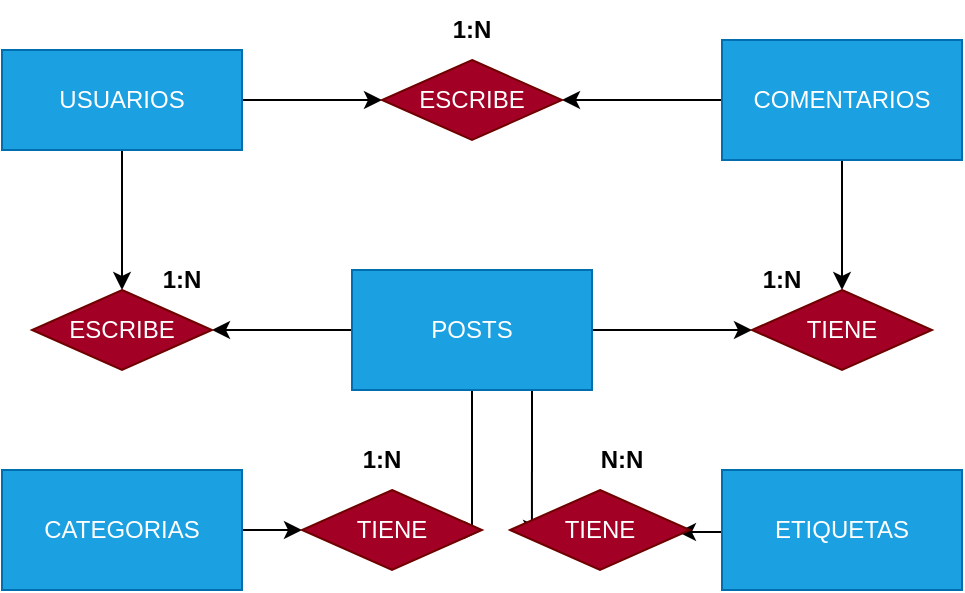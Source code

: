 <mxfile version="17.4.6" type="github">
  <diagram id="6AXaRndndwJPt1MwAMgJ" name="Page-1">
    <mxGraphModel dx="782" dy="406" grid="1" gridSize="10" guides="1" tooltips="1" connect="1" arrows="1" fold="1" page="1" pageScale="1" pageWidth="827" pageHeight="1169" math="0" shadow="0">
      <root>
        <mxCell id="0" />
        <mxCell id="1" parent="0" />
        <mxCell id="so76FGAgOnGqH451jvw7-10" style="edgeStyle=orthogonalEdgeStyle;rounded=0;orthogonalLoop=1;jettySize=auto;html=1;exitX=0.5;exitY=1;exitDx=0;exitDy=0;" edge="1" parent="1" source="so76FGAgOnGqH451jvw7-1" target="so76FGAgOnGqH451jvw7-6">
          <mxGeometry relative="1" as="geometry" />
        </mxCell>
        <mxCell id="so76FGAgOnGqH451jvw7-14" value="" style="edgeStyle=orthogonalEdgeStyle;rounded=0;orthogonalLoop=1;jettySize=auto;html=1;" edge="1" parent="1" source="so76FGAgOnGqH451jvw7-1" target="so76FGAgOnGqH451jvw7-7">
          <mxGeometry relative="1" as="geometry" />
        </mxCell>
        <mxCell id="so76FGAgOnGqH451jvw7-1" value="USUARIOS" style="rounded=0;whiteSpace=wrap;html=1;fillColor=#1ba1e2;fontColor=#ffffff;strokeColor=#006EAF;" vertex="1" parent="1">
          <mxGeometry x="160" y="70" width="120" height="50" as="geometry" />
        </mxCell>
        <mxCell id="so76FGAgOnGqH451jvw7-21" value="" style="edgeStyle=orthogonalEdgeStyle;rounded=0;orthogonalLoop=1;jettySize=auto;html=1;" edge="1" parent="1" source="so76FGAgOnGqH451jvw7-2" target="so76FGAgOnGqH451jvw7-9">
          <mxGeometry relative="1" as="geometry" />
        </mxCell>
        <mxCell id="so76FGAgOnGqH451jvw7-2" value="CATEGORIAS" style="rounded=0;whiteSpace=wrap;html=1;fillColor=#1ba1e2;fontColor=#ffffff;strokeColor=#006EAF;" vertex="1" parent="1">
          <mxGeometry x="160" y="280" width="120" height="60" as="geometry" />
        </mxCell>
        <mxCell id="so76FGAgOnGqH451jvw7-12" value="" style="edgeStyle=orthogonalEdgeStyle;rounded=0;orthogonalLoop=1;jettySize=auto;html=1;" edge="1" parent="1" source="so76FGAgOnGqH451jvw7-3" target="so76FGAgOnGqH451jvw7-6">
          <mxGeometry relative="1" as="geometry" />
        </mxCell>
        <mxCell id="so76FGAgOnGqH451jvw7-18" value="" style="edgeStyle=orthogonalEdgeStyle;rounded=0;orthogonalLoop=1;jettySize=auto;html=1;" edge="1" parent="1" source="so76FGAgOnGqH451jvw7-3" target="so76FGAgOnGqH451jvw7-8">
          <mxGeometry relative="1" as="geometry" />
        </mxCell>
        <mxCell id="so76FGAgOnGqH451jvw7-20" value="" style="edgeStyle=orthogonalEdgeStyle;rounded=0;orthogonalLoop=1;jettySize=auto;html=1;entryX=1;entryY=0.5;entryDx=0;entryDy=0;" edge="1" parent="1" source="so76FGAgOnGqH451jvw7-3" target="so76FGAgOnGqH451jvw7-9">
          <mxGeometry relative="1" as="geometry">
            <Array as="points">
              <mxPoint x="395" y="310" />
            </Array>
          </mxGeometry>
        </mxCell>
        <mxCell id="so76FGAgOnGqH451jvw7-25" style="edgeStyle=orthogonalEdgeStyle;rounded=0;orthogonalLoop=1;jettySize=auto;html=1;exitX=0.75;exitY=1;exitDx=0;exitDy=0;entryX=0.122;entryY=0.6;entryDx=0;entryDy=0;entryPerimeter=0;" edge="1" parent="1" source="so76FGAgOnGqH451jvw7-3" target="so76FGAgOnGqH451jvw7-24">
          <mxGeometry relative="1" as="geometry" />
        </mxCell>
        <mxCell id="so76FGAgOnGqH451jvw7-3" value="POSTS" style="rounded=0;whiteSpace=wrap;html=1;fillColor=#1ba1e2;fontColor=#ffffff;strokeColor=#006EAF;" vertex="1" parent="1">
          <mxGeometry x="335" y="180" width="120" height="60" as="geometry" />
        </mxCell>
        <mxCell id="so76FGAgOnGqH451jvw7-15" value="" style="edgeStyle=orthogonalEdgeStyle;rounded=0;orthogonalLoop=1;jettySize=auto;html=1;" edge="1" parent="1" source="so76FGAgOnGqH451jvw7-4" target="so76FGAgOnGqH451jvw7-7">
          <mxGeometry relative="1" as="geometry" />
        </mxCell>
        <mxCell id="so76FGAgOnGqH451jvw7-17" value="" style="edgeStyle=orthogonalEdgeStyle;rounded=0;orthogonalLoop=1;jettySize=auto;html=1;" edge="1" parent="1" source="so76FGAgOnGqH451jvw7-4" target="so76FGAgOnGqH451jvw7-8">
          <mxGeometry relative="1" as="geometry" />
        </mxCell>
        <mxCell id="so76FGAgOnGqH451jvw7-4" value="COMENTARIOS" style="rounded=0;whiteSpace=wrap;html=1;fillColor=#1ba1e2;fontColor=#ffffff;strokeColor=#006EAF;" vertex="1" parent="1">
          <mxGeometry x="520" y="65" width="120" height="60" as="geometry" />
        </mxCell>
        <mxCell id="so76FGAgOnGqH451jvw7-26" style="edgeStyle=orthogonalEdgeStyle;rounded=0;orthogonalLoop=1;jettySize=auto;html=1;exitX=0;exitY=0.5;exitDx=0;exitDy=0;entryX=0.933;entryY=0.525;entryDx=0;entryDy=0;entryPerimeter=0;" edge="1" parent="1" source="so76FGAgOnGqH451jvw7-5" target="so76FGAgOnGqH451jvw7-24">
          <mxGeometry relative="1" as="geometry">
            <Array as="points">
              <mxPoint x="520" y="311" />
            </Array>
          </mxGeometry>
        </mxCell>
        <mxCell id="so76FGAgOnGqH451jvw7-5" value="ETIQUETAS" style="rounded=0;whiteSpace=wrap;html=1;fillColor=#1ba1e2;fontColor=#ffffff;strokeColor=#006EAF;" vertex="1" parent="1">
          <mxGeometry x="520" y="280" width="120" height="60" as="geometry" />
        </mxCell>
        <mxCell id="so76FGAgOnGqH451jvw7-6" value="ESCRIBE" style="rhombus;whiteSpace=wrap;html=1;fillColor=#a20025;strokeColor=#6F0000;fontColor=#ffffff;" vertex="1" parent="1">
          <mxGeometry x="175" y="190" width="90" height="40" as="geometry" />
        </mxCell>
        <mxCell id="so76FGAgOnGqH451jvw7-7" value="ESCRIBE" style="rhombus;whiteSpace=wrap;html=1;fillColor=#a20025;fontColor=#ffffff;strokeColor=#6F0000;" vertex="1" parent="1">
          <mxGeometry x="350" y="75" width="90" height="40" as="geometry" />
        </mxCell>
        <mxCell id="so76FGAgOnGqH451jvw7-8" value="TIENE" style="rhombus;whiteSpace=wrap;html=1;fillColor=#a20025;fontColor=#ffffff;strokeColor=#6F0000;" vertex="1" parent="1">
          <mxGeometry x="535" y="190" width="90" height="40" as="geometry" />
        </mxCell>
        <mxCell id="so76FGAgOnGqH451jvw7-9" value="TIENE" style="rhombus;whiteSpace=wrap;html=1;fillColor=#a20025;fontColor=#ffffff;strokeColor=#6F0000;" vertex="1" parent="1">
          <mxGeometry x="310" y="290" width="90" height="40" as="geometry" />
        </mxCell>
        <mxCell id="so76FGAgOnGqH451jvw7-13" value="&lt;b&gt;1:N&lt;/b&gt;" style="text;html=1;strokeColor=none;fillColor=none;align=center;verticalAlign=middle;whiteSpace=wrap;rounded=0;" vertex="1" parent="1">
          <mxGeometry x="220" y="170" width="60" height="30" as="geometry" />
        </mxCell>
        <mxCell id="so76FGAgOnGqH451jvw7-16" value="&lt;b&gt;1:N&lt;/b&gt;" style="text;html=1;strokeColor=none;fillColor=none;align=center;verticalAlign=middle;whiteSpace=wrap;rounded=0;" vertex="1" parent="1">
          <mxGeometry x="365" y="45" width="60" height="30" as="geometry" />
        </mxCell>
        <mxCell id="so76FGAgOnGqH451jvw7-19" value="&lt;b&gt;1:N&lt;/b&gt;" style="text;html=1;strokeColor=none;fillColor=none;align=center;verticalAlign=middle;whiteSpace=wrap;rounded=0;" vertex="1" parent="1">
          <mxGeometry x="520" y="170" width="60" height="30" as="geometry" />
        </mxCell>
        <mxCell id="so76FGAgOnGqH451jvw7-22" value="&lt;b&gt;1:N&lt;/b&gt;" style="text;html=1;strokeColor=none;fillColor=none;align=center;verticalAlign=middle;whiteSpace=wrap;rounded=0;" vertex="1" parent="1">
          <mxGeometry x="320" y="260" width="60" height="30" as="geometry" />
        </mxCell>
        <mxCell id="so76FGAgOnGqH451jvw7-23" value="&lt;b&gt;N:N&lt;/b&gt;" style="text;html=1;strokeColor=none;fillColor=none;align=center;verticalAlign=middle;whiteSpace=wrap;rounded=0;" vertex="1" parent="1">
          <mxGeometry x="440" y="260" width="60" height="30" as="geometry" />
        </mxCell>
        <mxCell id="so76FGAgOnGqH451jvw7-24" value="TIENE" style="rhombus;whiteSpace=wrap;html=1;fillColor=#a20025;fontColor=#ffffff;strokeColor=#6F0000;" vertex="1" parent="1">
          <mxGeometry x="414" y="290" width="90" height="40" as="geometry" />
        </mxCell>
      </root>
    </mxGraphModel>
  </diagram>
</mxfile>
